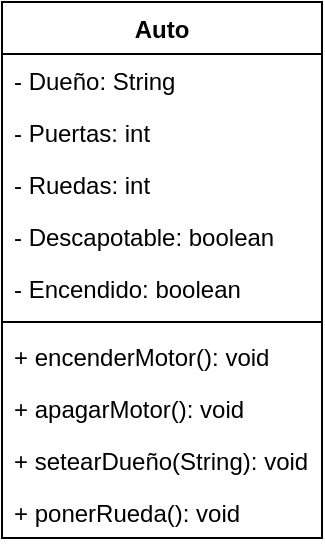 <mxfile version="14.7.6" type="github">
  <diagram id="Yz0eHrfXhfGT0OiKU7fv" name="Page-1">
    <mxGraphModel dx="868" dy="450" grid="1" gridSize="10" guides="1" tooltips="1" connect="1" arrows="1" fold="1" page="1" pageScale="1" pageWidth="850" pageHeight="1100" math="0" shadow="0">
      <root>
        <mxCell id="0" />
        <mxCell id="1" parent="0" />
        <mxCell id="wOH41Jcue-nY9ZwZtEp8-1" value="Auto" style="swimlane;fontStyle=1;align=center;verticalAlign=top;childLayout=stackLayout;horizontal=1;startSize=26;horizontalStack=0;resizeParent=1;resizeParentMax=0;resizeLast=0;collapsible=1;marginBottom=0;" vertex="1" parent="1">
          <mxGeometry x="340" y="190" width="160" height="268" as="geometry" />
        </mxCell>
        <mxCell id="wOH41Jcue-nY9ZwZtEp8-2" value="- Dueño: String&#xa;" style="text;strokeColor=none;fillColor=none;align=left;verticalAlign=top;spacingLeft=4;spacingRight=4;overflow=hidden;rotatable=0;points=[[0,0.5],[1,0.5]];portConstraint=eastwest;" vertex="1" parent="wOH41Jcue-nY9ZwZtEp8-1">
          <mxGeometry y="26" width="160" height="26" as="geometry" />
        </mxCell>
        <mxCell id="wOH41Jcue-nY9ZwZtEp8-5" value="- Puertas: int" style="text;strokeColor=none;fillColor=none;align=left;verticalAlign=top;spacingLeft=4;spacingRight=4;overflow=hidden;rotatable=0;points=[[0,0.5],[1,0.5]];portConstraint=eastwest;" vertex="1" parent="wOH41Jcue-nY9ZwZtEp8-1">
          <mxGeometry y="52" width="160" height="26" as="geometry" />
        </mxCell>
        <mxCell id="wOH41Jcue-nY9ZwZtEp8-6" value="- Ruedas: int" style="text;strokeColor=none;fillColor=none;align=left;verticalAlign=top;spacingLeft=4;spacingRight=4;overflow=hidden;rotatable=0;points=[[0,0.5],[1,0.5]];portConstraint=eastwest;" vertex="1" parent="wOH41Jcue-nY9ZwZtEp8-1">
          <mxGeometry y="78" width="160" height="26" as="geometry" />
        </mxCell>
        <mxCell id="wOH41Jcue-nY9ZwZtEp8-7" value="- Descapotable: boolean" style="text;strokeColor=none;fillColor=none;align=left;verticalAlign=top;spacingLeft=4;spacingRight=4;overflow=hidden;rotatable=0;points=[[0,0.5],[1,0.5]];portConstraint=eastwest;" vertex="1" parent="wOH41Jcue-nY9ZwZtEp8-1">
          <mxGeometry y="104" width="160" height="26" as="geometry" />
        </mxCell>
        <mxCell id="wOH41Jcue-nY9ZwZtEp8-10" value="- Encendido: boolean" style="text;strokeColor=none;fillColor=none;align=left;verticalAlign=top;spacingLeft=4;spacingRight=4;overflow=hidden;rotatable=0;points=[[0,0.5],[1,0.5]];portConstraint=eastwest;" vertex="1" parent="wOH41Jcue-nY9ZwZtEp8-1">
          <mxGeometry y="130" width="160" height="26" as="geometry" />
        </mxCell>
        <mxCell id="wOH41Jcue-nY9ZwZtEp8-3" value="" style="line;strokeWidth=1;fillColor=none;align=left;verticalAlign=middle;spacingTop=-1;spacingLeft=3;spacingRight=3;rotatable=0;labelPosition=right;points=[];portConstraint=eastwest;" vertex="1" parent="wOH41Jcue-nY9ZwZtEp8-1">
          <mxGeometry y="156" width="160" height="8" as="geometry" />
        </mxCell>
        <mxCell id="wOH41Jcue-nY9ZwZtEp8-4" value="+ encenderMotor(): void" style="text;strokeColor=none;fillColor=none;align=left;verticalAlign=top;spacingLeft=4;spacingRight=4;overflow=hidden;rotatable=0;points=[[0,0.5],[1,0.5]];portConstraint=eastwest;" vertex="1" parent="wOH41Jcue-nY9ZwZtEp8-1">
          <mxGeometry y="164" width="160" height="26" as="geometry" />
        </mxCell>
        <mxCell id="wOH41Jcue-nY9ZwZtEp8-12" value="+ apagarMotor(): void" style="text;strokeColor=none;fillColor=none;align=left;verticalAlign=top;spacingLeft=4;spacingRight=4;overflow=hidden;rotatable=0;points=[[0,0.5],[1,0.5]];portConstraint=eastwest;" vertex="1" parent="wOH41Jcue-nY9ZwZtEp8-1">
          <mxGeometry y="190" width="160" height="26" as="geometry" />
        </mxCell>
        <mxCell id="wOH41Jcue-nY9ZwZtEp8-8" value="+ setearDueño(String): void" style="text;strokeColor=none;fillColor=none;align=left;verticalAlign=top;spacingLeft=4;spacingRight=4;overflow=hidden;rotatable=0;points=[[0,0.5],[1,0.5]];portConstraint=eastwest;" vertex="1" parent="wOH41Jcue-nY9ZwZtEp8-1">
          <mxGeometry y="216" width="160" height="26" as="geometry" />
        </mxCell>
        <mxCell id="wOH41Jcue-nY9ZwZtEp8-9" value="+ ponerRueda(): void" style="text;strokeColor=none;fillColor=none;align=left;verticalAlign=top;spacingLeft=4;spacingRight=4;overflow=hidden;rotatable=0;points=[[0,0.5],[1,0.5]];portConstraint=eastwest;" vertex="1" parent="wOH41Jcue-nY9ZwZtEp8-1">
          <mxGeometry y="242" width="160" height="26" as="geometry" />
        </mxCell>
      </root>
    </mxGraphModel>
  </diagram>
</mxfile>
